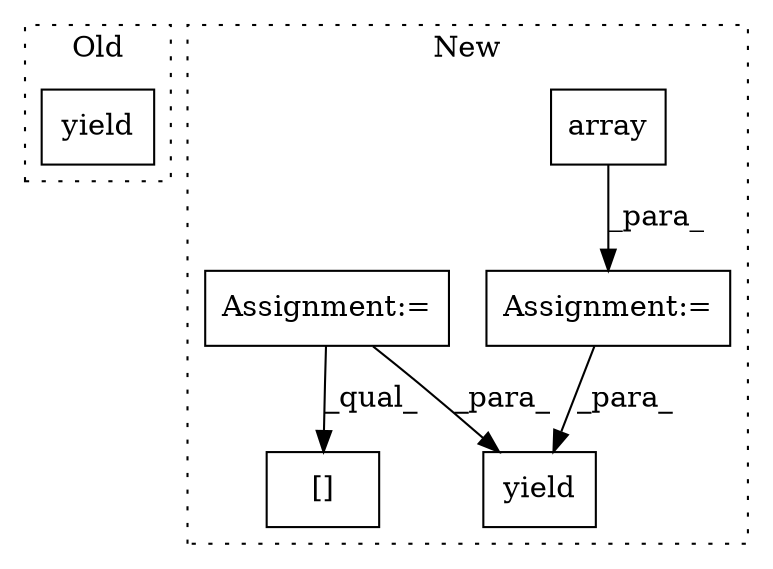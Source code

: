 digraph G {
subgraph cluster0 {
1 [label="yield" a="112" s="2491" l="16" shape="box"];
label = "Old";
style="dotted";
}
subgraph cluster1 {
2 [label="array" a="32" s="2620,2627" l="6,1" shape="box"];
3 [label="yield" a="112" s="2748" l="18" shape="box"];
4 [label="Assignment:=" a="7" s="2580" l="1" shape="box"];
5 [label="Assignment:=" a="7" s="2613" l="1" shape="box"];
6 [label="[]" a="2" s="2674,2683" l="8,1" shape="box"];
label = "New";
style="dotted";
}
2 -> 5 [label="_para_"];
4 -> 3 [label="_para_"];
4 -> 6 [label="_qual_"];
5 -> 3 [label="_para_"];
}